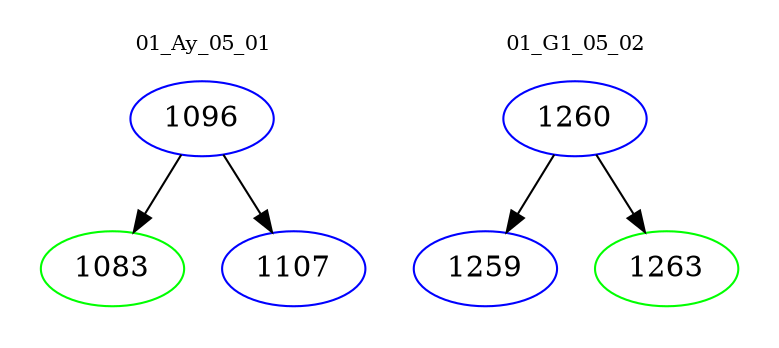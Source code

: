 digraph{
subgraph cluster_0 {
color = white
label = "01_Ay_05_01";
fontsize=10;
T0_1096 [label="1096", color="blue"]
T0_1096 -> T0_1083 [color="black"]
T0_1083 [label="1083", color="green"]
T0_1096 -> T0_1107 [color="black"]
T0_1107 [label="1107", color="blue"]
}
subgraph cluster_1 {
color = white
label = "01_G1_05_02";
fontsize=10;
T1_1260 [label="1260", color="blue"]
T1_1260 -> T1_1259 [color="black"]
T1_1259 [label="1259", color="blue"]
T1_1260 -> T1_1263 [color="black"]
T1_1263 [label="1263", color="green"]
}
}
